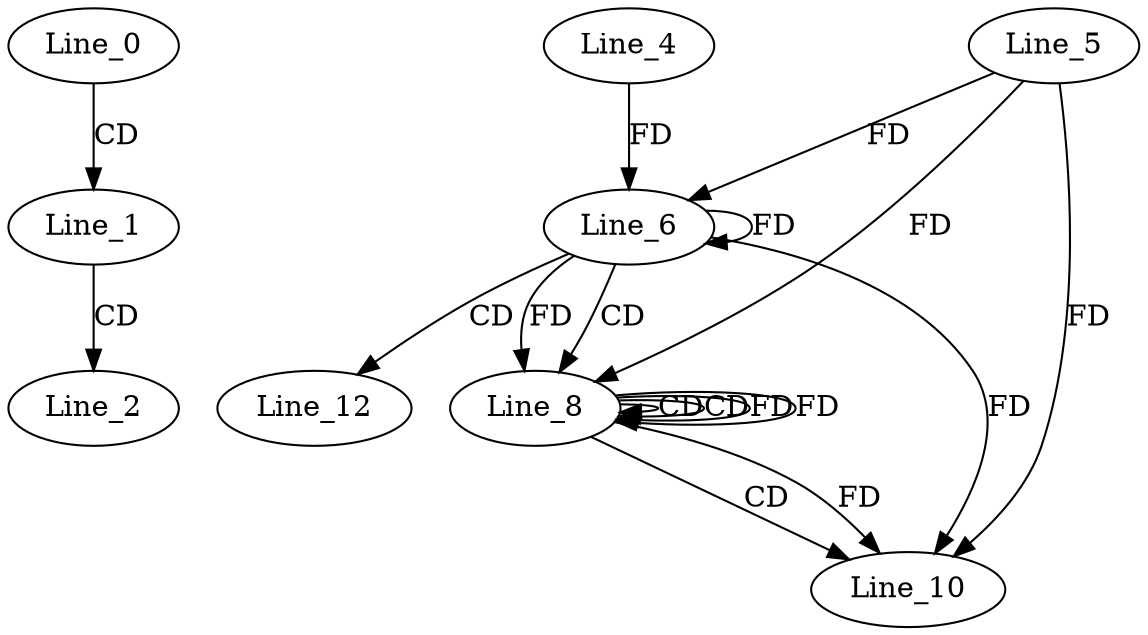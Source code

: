 digraph G {
  Line_0;
  Line_1;
  Line_2;
  Line_6;
  Line_5;
  Line_6;
  Line_4;
  Line_6;
  Line_8;
  Line_8;
  Line_8;
  Line_8;
  Line_10;
  Line_10;
  Line_12;
  Line_0 -> Line_1 [ label="CD" ];
  Line_1 -> Line_2 [ label="CD" ];
  Line_6 -> Line_6 [ label="FD" ];
  Line_5 -> Line_6 [ label="FD" ];
  Line_4 -> Line_6 [ label="FD" ];
  Line_6 -> Line_8 [ label="CD" ];
  Line_8 -> Line_8 [ label="CD" ];
  Line_8 -> Line_8 [ label="CD" ];
  Line_6 -> Line_8 [ label="FD" ];
  Line_5 -> Line_8 [ label="FD" ];
  Line_8 -> Line_8 [ label="FD" ];
  Line_8 -> Line_10 [ label="CD" ];
  Line_6 -> Line_10 [ label="FD" ];
  Line_5 -> Line_10 [ label="FD" ];
  Line_8 -> Line_10 [ label="FD" ];
  Line_6 -> Line_12 [ label="CD" ];
  Line_8 -> Line_8 [ label="FD" ];
}
